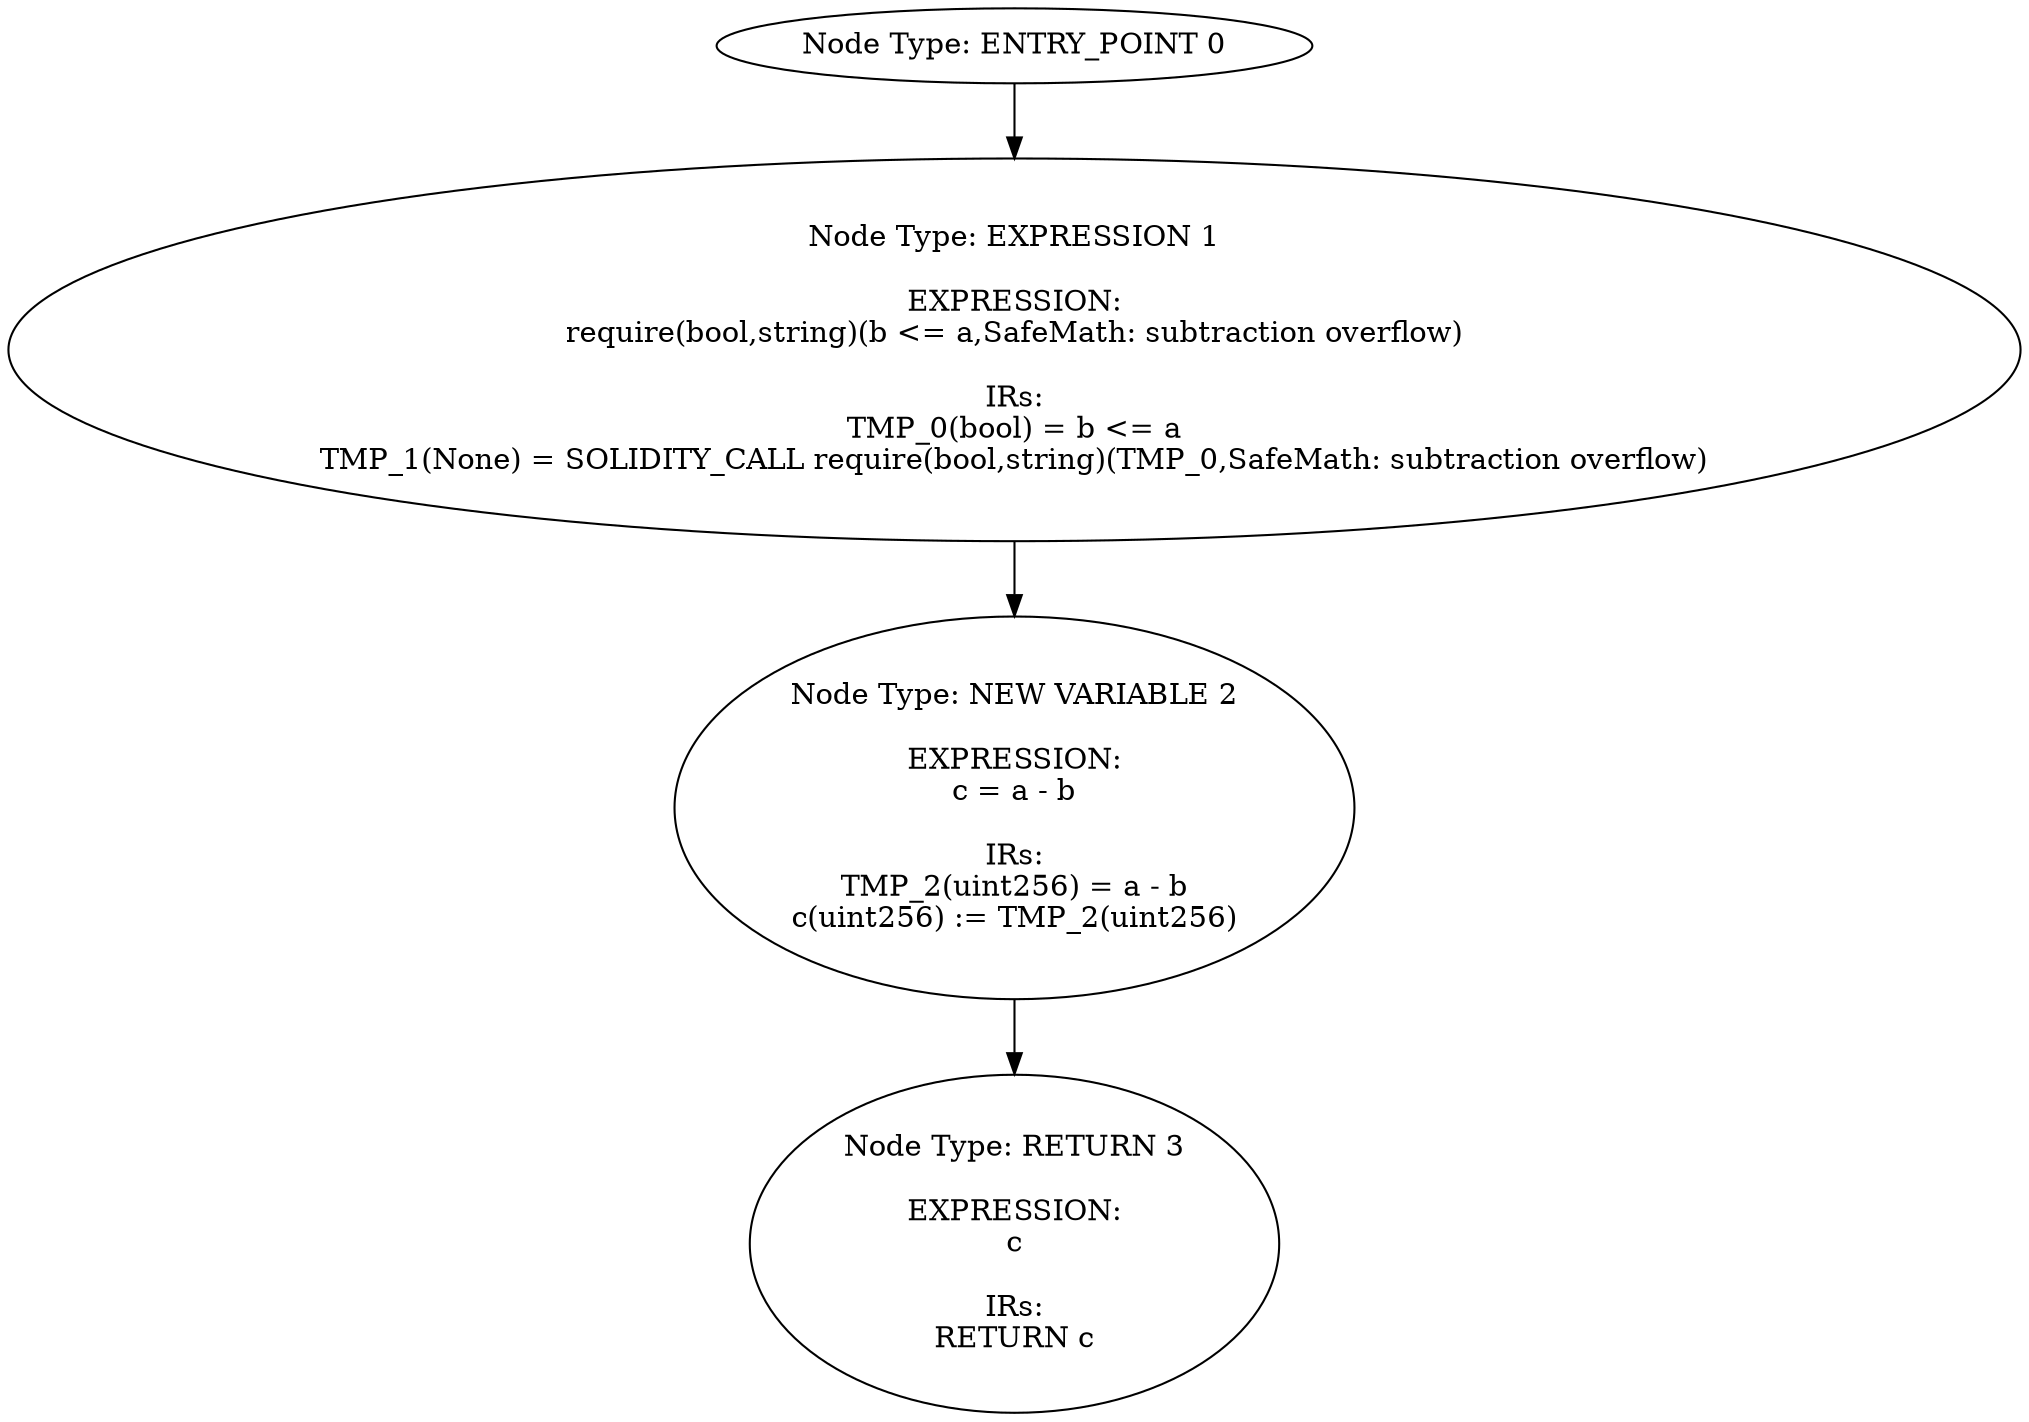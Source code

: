 digraph{
0[label="Node Type: ENTRY_POINT 0
"];
0->1;
1[label="Node Type: EXPRESSION 1

EXPRESSION:
require(bool,string)(b <= a,SafeMath: subtraction overflow)

IRs:
TMP_0(bool) = b <= a
TMP_1(None) = SOLIDITY_CALL require(bool,string)(TMP_0,SafeMath: subtraction overflow)"];
1->2;
2[label="Node Type: NEW VARIABLE 2

EXPRESSION:
c = a - b

IRs:
TMP_2(uint256) = a - b
c(uint256) := TMP_2(uint256)"];
2->3;
3[label="Node Type: RETURN 3

EXPRESSION:
c

IRs:
RETURN c"];
}
